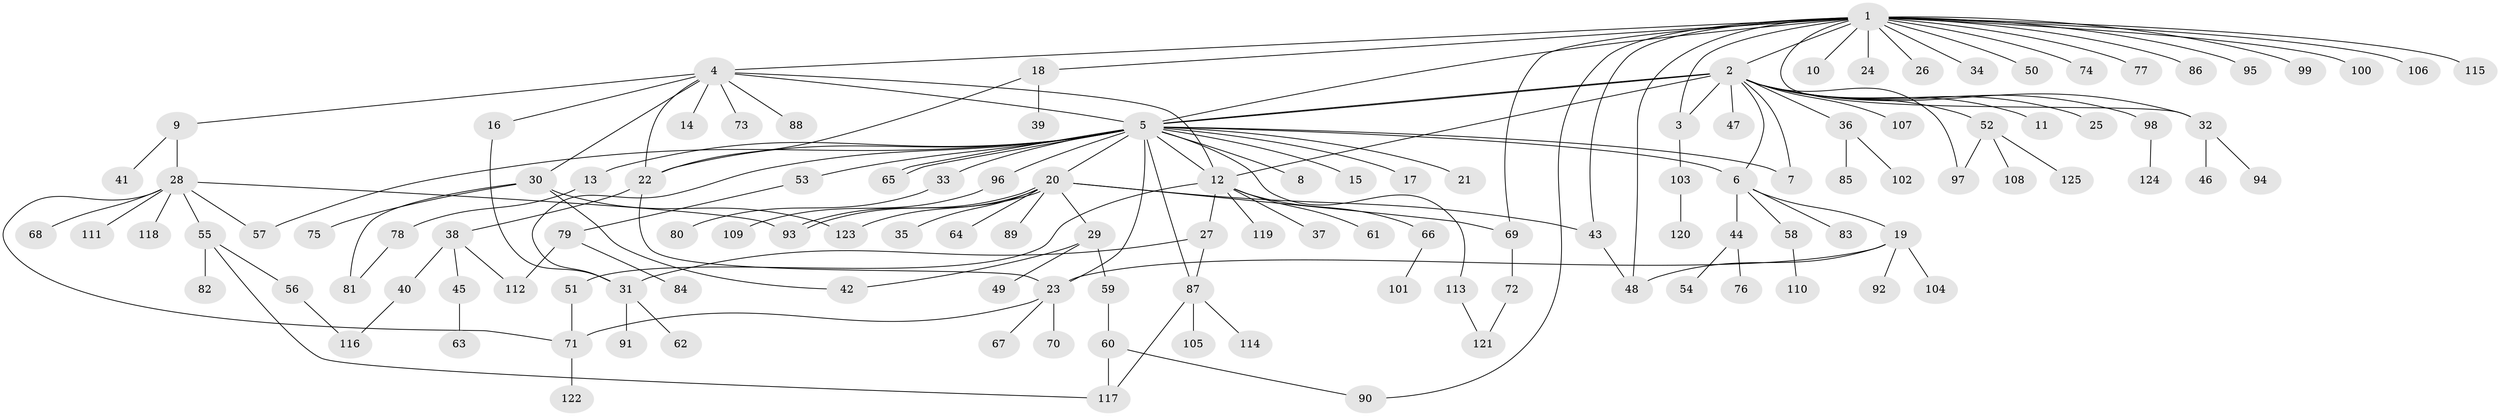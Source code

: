 // coarse degree distribution, {22: 0.013157894736842105, 14: 0.013157894736842105, 3: 0.13157894736842105, 8: 0.039473684210526314, 21: 0.013157894736842105, 5: 0.02631578947368421, 2: 0.17105263157894737, 1: 0.4868421052631579, 4: 0.10526315789473684}
// Generated by graph-tools (version 1.1) at 2025/50/03/04/25 22:50:10]
// undirected, 125 vertices, 160 edges
graph export_dot {
  node [color=gray90,style=filled];
  1;
  2;
  3;
  4;
  5;
  6;
  7;
  8;
  9;
  10;
  11;
  12;
  13;
  14;
  15;
  16;
  17;
  18;
  19;
  20;
  21;
  22;
  23;
  24;
  25;
  26;
  27;
  28;
  29;
  30;
  31;
  32;
  33;
  34;
  35;
  36;
  37;
  38;
  39;
  40;
  41;
  42;
  43;
  44;
  45;
  46;
  47;
  48;
  49;
  50;
  51;
  52;
  53;
  54;
  55;
  56;
  57;
  58;
  59;
  60;
  61;
  62;
  63;
  64;
  65;
  66;
  67;
  68;
  69;
  70;
  71;
  72;
  73;
  74;
  75;
  76;
  77;
  78;
  79;
  80;
  81;
  82;
  83;
  84;
  85;
  86;
  87;
  88;
  89;
  90;
  91;
  92;
  93;
  94;
  95;
  96;
  97;
  98;
  99;
  100;
  101;
  102;
  103;
  104;
  105;
  106;
  107;
  108;
  109;
  110;
  111;
  112;
  113;
  114;
  115;
  116;
  117;
  118;
  119;
  120;
  121;
  122;
  123;
  124;
  125;
  1 -- 2;
  1 -- 3;
  1 -- 4;
  1 -- 5;
  1 -- 10;
  1 -- 18;
  1 -- 24;
  1 -- 26;
  1 -- 32;
  1 -- 34;
  1 -- 43;
  1 -- 48;
  1 -- 50;
  1 -- 69;
  1 -- 74;
  1 -- 77;
  1 -- 86;
  1 -- 90;
  1 -- 95;
  1 -- 99;
  1 -- 100;
  1 -- 106;
  1 -- 115;
  2 -- 3;
  2 -- 5;
  2 -- 5;
  2 -- 6;
  2 -- 7;
  2 -- 11;
  2 -- 12;
  2 -- 25;
  2 -- 32;
  2 -- 36;
  2 -- 47;
  2 -- 52;
  2 -- 97;
  2 -- 98;
  2 -- 107;
  3 -- 103;
  4 -- 5;
  4 -- 9;
  4 -- 12;
  4 -- 14;
  4 -- 16;
  4 -- 22;
  4 -- 30;
  4 -- 73;
  4 -- 88;
  5 -- 6;
  5 -- 7;
  5 -- 8;
  5 -- 12;
  5 -- 13;
  5 -- 15;
  5 -- 17;
  5 -- 20;
  5 -- 21;
  5 -- 22;
  5 -- 23;
  5 -- 31;
  5 -- 33;
  5 -- 53;
  5 -- 57;
  5 -- 65;
  5 -- 65;
  5 -- 87;
  5 -- 96;
  5 -- 113;
  6 -- 19;
  6 -- 44;
  6 -- 58;
  6 -- 83;
  9 -- 28;
  9 -- 41;
  12 -- 27;
  12 -- 37;
  12 -- 51;
  12 -- 61;
  12 -- 66;
  12 -- 119;
  13 -- 78;
  16 -- 31;
  18 -- 22;
  18 -- 39;
  19 -- 23;
  19 -- 48;
  19 -- 92;
  19 -- 104;
  20 -- 29;
  20 -- 35;
  20 -- 43;
  20 -- 64;
  20 -- 69;
  20 -- 89;
  20 -- 93;
  20 -- 93;
  20 -- 123;
  22 -- 23;
  22 -- 38;
  23 -- 67;
  23 -- 70;
  23 -- 71;
  27 -- 31;
  27 -- 87;
  28 -- 55;
  28 -- 57;
  28 -- 68;
  28 -- 71;
  28 -- 93;
  28 -- 111;
  28 -- 118;
  29 -- 42;
  29 -- 49;
  29 -- 59;
  30 -- 42;
  30 -- 75;
  30 -- 81;
  30 -- 123;
  31 -- 62;
  31 -- 91;
  32 -- 46;
  32 -- 94;
  33 -- 80;
  36 -- 85;
  36 -- 102;
  38 -- 40;
  38 -- 45;
  38 -- 112;
  40 -- 116;
  43 -- 48;
  44 -- 54;
  44 -- 76;
  45 -- 63;
  51 -- 71;
  52 -- 97;
  52 -- 108;
  52 -- 125;
  53 -- 79;
  55 -- 56;
  55 -- 82;
  55 -- 117;
  56 -- 116;
  58 -- 110;
  59 -- 60;
  60 -- 90;
  60 -- 117;
  66 -- 101;
  69 -- 72;
  71 -- 122;
  72 -- 121;
  78 -- 81;
  79 -- 84;
  79 -- 112;
  87 -- 105;
  87 -- 114;
  87 -- 117;
  96 -- 109;
  98 -- 124;
  103 -- 120;
  113 -- 121;
}

